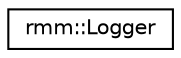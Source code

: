 digraph "Graphical Class Hierarchy"
{
  edge [fontname="Helvetica",fontsize="10",labelfontname="Helvetica",labelfontsize="10"];
  node [fontname="Helvetica",fontsize="10",shape=record];
  rankdir="LR";
  Node0 [label="rmm::Logger",height=0.2,width=0.4,color="black", fillcolor="white", style="filled",URL="$classrmm_1_1Logger.html",tooltip="An event logger for RMM. "];
}
